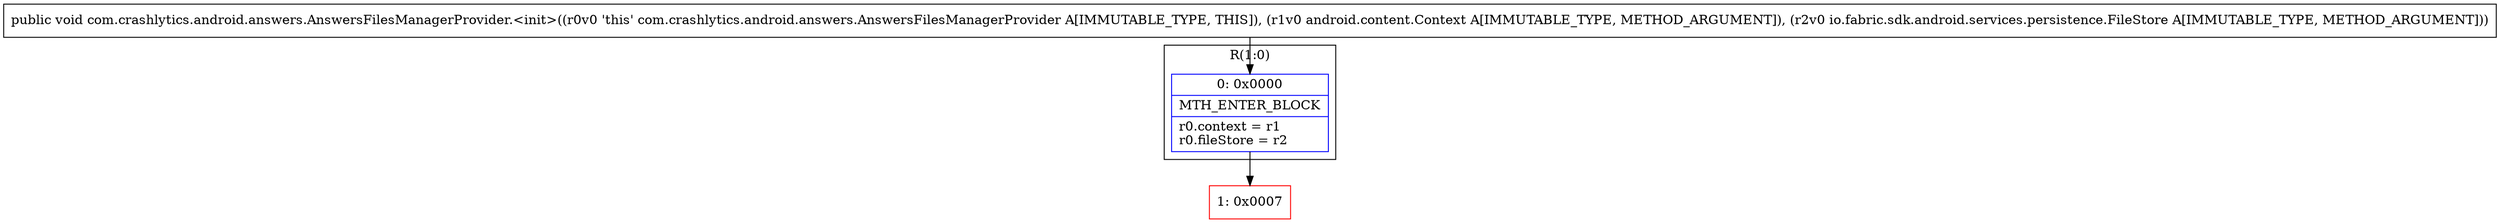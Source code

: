 digraph "CFG forcom.crashlytics.android.answers.AnswersFilesManagerProvider.\<init\>(Landroid\/content\/Context;Lio\/fabric\/sdk\/android\/services\/persistence\/FileStore;)V" {
subgraph cluster_Region_330217674 {
label = "R(1:0)";
node [shape=record,color=blue];
Node_0 [shape=record,label="{0\:\ 0x0000|MTH_ENTER_BLOCK\l|r0.context = r1\lr0.fileStore = r2\l}"];
}
Node_1 [shape=record,color=red,label="{1\:\ 0x0007}"];
MethodNode[shape=record,label="{public void com.crashlytics.android.answers.AnswersFilesManagerProvider.\<init\>((r0v0 'this' com.crashlytics.android.answers.AnswersFilesManagerProvider A[IMMUTABLE_TYPE, THIS]), (r1v0 android.content.Context A[IMMUTABLE_TYPE, METHOD_ARGUMENT]), (r2v0 io.fabric.sdk.android.services.persistence.FileStore A[IMMUTABLE_TYPE, METHOD_ARGUMENT])) }"];
MethodNode -> Node_0;
Node_0 -> Node_1;
}

